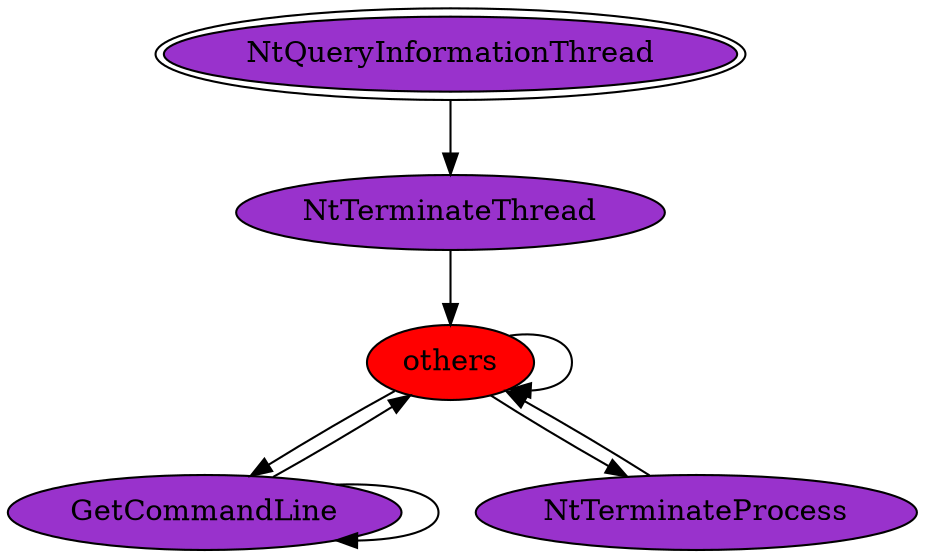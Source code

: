 digraph "./REPORTS/6712/API_PER_CATEGORY/ExpandEnvironmentStrings.exe_6408_Processes_API_per_Category_Transition_Matrix" {
	NtQueryInformationThread [label=NtQueryInformationThread fillcolor=darkorchid peripheries=2 style=filled]
	NtTerminateThread [label=NtTerminateThread fillcolor=darkorchid style=filled]
	NtQueryInformationThread -> NtTerminateThread [label=""]
	others [label=others fillcolor=red style=filled]
	NtTerminateThread -> others [label=""]
	others -> others [label=""]
	GetCommandLine [label=GetCommandLine fillcolor=darkorchid style=filled]
	others -> GetCommandLine [label=""]
	NtTerminateProcess [label=NtTerminateProcess fillcolor=darkorchid style=filled]
	others -> NtTerminateProcess [label=""]
	GetCommandLine -> others [label=""]
	GetCommandLine -> GetCommandLine [label=""]
	NtTerminateProcess -> others [label=""]
}
